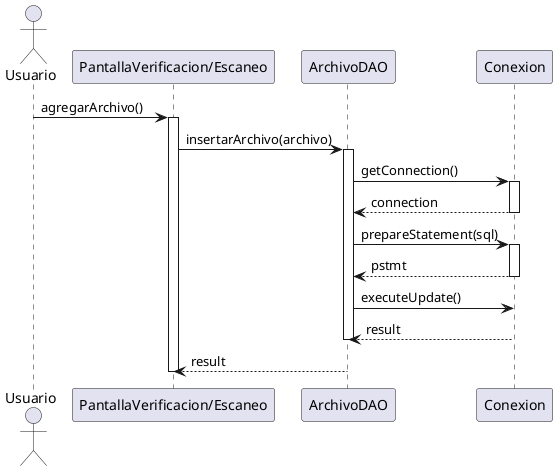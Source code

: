 @startuml

actor Usuario
participant "PantallaVerificacion/Escaneo" as GUI
participant "ArchivoDAO" as DAO
participant "Conexion" as DB

Usuario -> GUI : agregarArchivo()
activate GUI

GUI -> DAO : insertarArchivo(archivo)
activate DAO

DAO -> DB : getConnection()
activate DB
DB --> DAO : connection
deactivate DB

DAO -> DB : prepareStatement(sql)
activate DB
DB --> DAO : pstmt
deactivate DB

DAO -> DB : executeUpdate()
DB --> DAO : result
deactivate DAO

DAO --> GUI : result
deactivate GUI

@enduml

